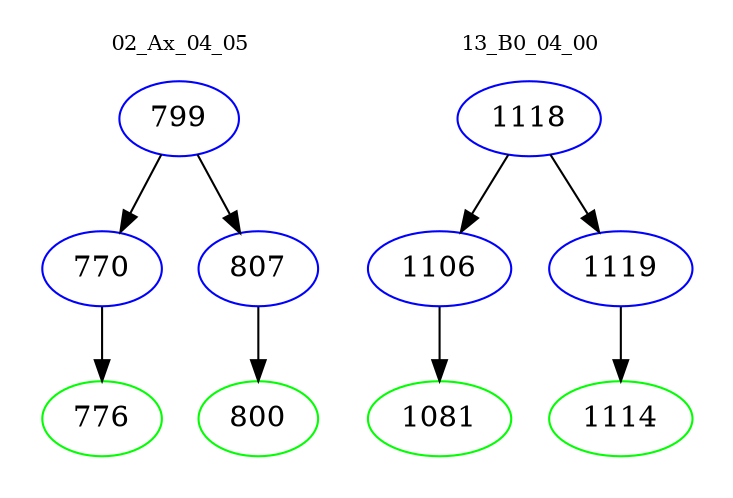 digraph{
subgraph cluster_0 {
color = white
label = "02_Ax_04_05";
fontsize=10;
T0_799 [label="799", color="blue"]
T0_799 -> T0_770 [color="black"]
T0_770 [label="770", color="blue"]
T0_770 -> T0_776 [color="black"]
T0_776 [label="776", color="green"]
T0_799 -> T0_807 [color="black"]
T0_807 [label="807", color="blue"]
T0_807 -> T0_800 [color="black"]
T0_800 [label="800", color="green"]
}
subgraph cluster_1 {
color = white
label = "13_B0_04_00";
fontsize=10;
T1_1118 [label="1118", color="blue"]
T1_1118 -> T1_1106 [color="black"]
T1_1106 [label="1106", color="blue"]
T1_1106 -> T1_1081 [color="black"]
T1_1081 [label="1081", color="green"]
T1_1118 -> T1_1119 [color="black"]
T1_1119 [label="1119", color="blue"]
T1_1119 -> T1_1114 [color="black"]
T1_1114 [label="1114", color="green"]
}
}
